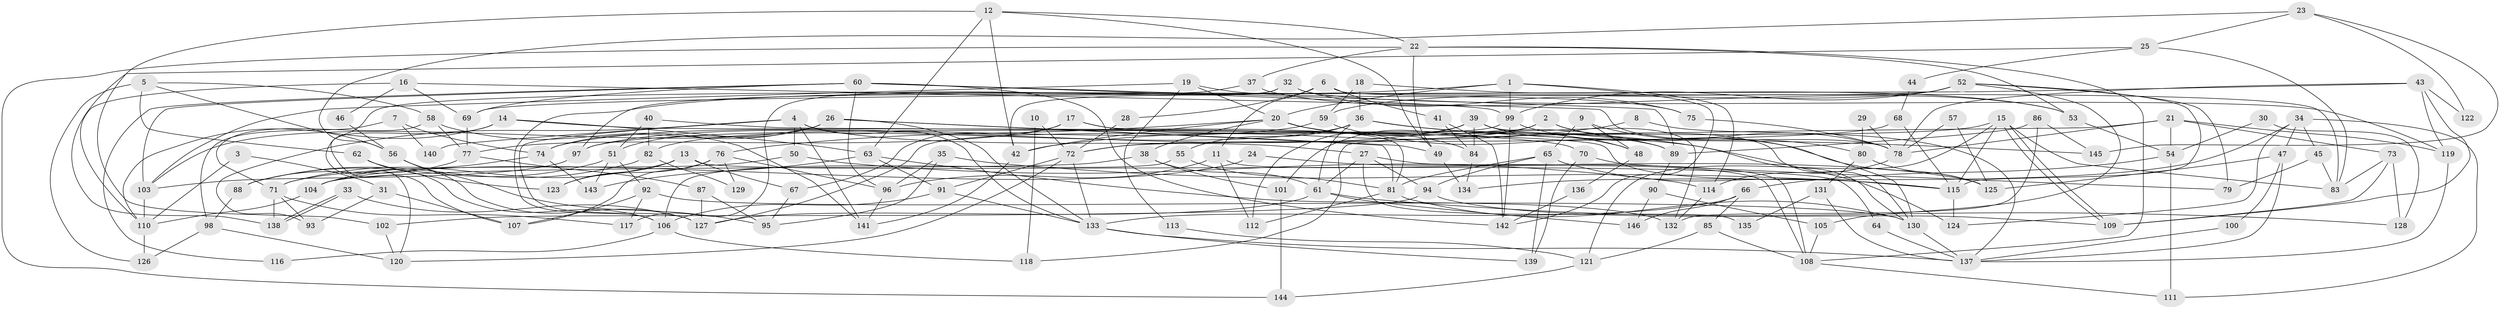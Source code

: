 // Generated by graph-tools (version 1.1) at 2025/49/03/09/25 04:49:16]
// undirected, 146 vertices, 292 edges
graph export_dot {
graph [start="1"]
  node [color=gray90,style=filled];
  1;
  2;
  3;
  4;
  5;
  6;
  7;
  8;
  9;
  10;
  11;
  12;
  13;
  14;
  15;
  16;
  17;
  18;
  19;
  20;
  21;
  22;
  23;
  24;
  25;
  26;
  27;
  28;
  29;
  30;
  31;
  32;
  33;
  34;
  35;
  36;
  37;
  38;
  39;
  40;
  41;
  42;
  43;
  44;
  45;
  46;
  47;
  48;
  49;
  50;
  51;
  52;
  53;
  54;
  55;
  56;
  57;
  58;
  59;
  60;
  61;
  62;
  63;
  64;
  65;
  66;
  67;
  68;
  69;
  70;
  71;
  72;
  73;
  74;
  75;
  76;
  77;
  78;
  79;
  80;
  81;
  82;
  83;
  84;
  85;
  86;
  87;
  88;
  89;
  90;
  91;
  92;
  93;
  94;
  95;
  96;
  97;
  98;
  99;
  100;
  101;
  102;
  103;
  104;
  105;
  106;
  107;
  108;
  109;
  110;
  111;
  112;
  113;
  114;
  115;
  116;
  117;
  118;
  119;
  120;
  121;
  122;
  123;
  124;
  125;
  126;
  127;
  128;
  129;
  130;
  131;
  132;
  133;
  134;
  135;
  136;
  137;
  138;
  139;
  140;
  141;
  142;
  143;
  144;
  145;
  146;
  1 -- 106;
  1 -- 99;
  1 -- 20;
  1 -- 114;
  1 -- 142;
  2 -- 78;
  2 -- 72;
  2 -- 101;
  2 -- 130;
  3 -- 31;
  3 -- 110;
  4 -- 133;
  4 -- 141;
  4 -- 27;
  4 -- 50;
  4 -- 93;
  4 -- 127;
  4 -- 140;
  5 -- 56;
  5 -- 58;
  5 -- 62;
  5 -- 126;
  6 -- 11;
  6 -- 83;
  6 -- 28;
  6 -- 41;
  7 -- 74;
  7 -- 98;
  7 -- 140;
  8 -- 137;
  8 -- 42;
  9 -- 65;
  9 -- 48;
  9 -- 80;
  10 -- 72;
  10 -- 118;
  11 -- 96;
  11 -- 108;
  11 -- 112;
  12 -- 63;
  12 -- 49;
  12 -- 22;
  12 -- 42;
  12 -- 102;
  13 -- 71;
  13 -- 123;
  13 -- 64;
  13 -- 67;
  14 -- 110;
  14 -- 107;
  14 -- 63;
  14 -- 70;
  15 -- 115;
  15 -- 109;
  15 -- 109;
  15 -- 83;
  15 -- 97;
  15 -- 121;
  16 -- 110;
  16 -- 69;
  16 -- 46;
  16 -- 78;
  17 -- 89;
  17 -- 81;
  17 -- 67;
  17 -- 77;
  18 -- 36;
  18 -- 53;
  18 -- 59;
  19 -- 103;
  19 -- 20;
  19 -- 75;
  19 -- 113;
  20 -- 42;
  20 -- 38;
  20 -- 48;
  20 -- 76;
  20 -- 84;
  20 -- 89;
  21 -- 54;
  21 -- 119;
  21 -- 73;
  21 -- 78;
  21 -- 118;
  22 -- 108;
  22 -- 37;
  22 -- 49;
  22 -- 53;
  22 -- 144;
  23 -- 56;
  23 -- 25;
  23 -- 122;
  23 -- 145;
  24 -- 125;
  24 -- 104;
  25 -- 138;
  25 -- 83;
  25 -- 44;
  26 -- 103;
  26 -- 81;
  26 -- 49;
  26 -- 51;
  26 -- 74;
  26 -- 133;
  27 -- 94;
  27 -- 61;
  27 -- 108;
  27 -- 135;
  28 -- 72;
  29 -- 78;
  29 -- 80;
  30 -- 128;
  30 -- 54;
  31 -- 107;
  31 -- 93;
  32 -- 119;
  32 -- 75;
  32 -- 42;
  32 -- 117;
  33 -- 138;
  33 -- 138;
  33 -- 127;
  34 -- 134;
  34 -- 124;
  34 -- 45;
  34 -- 47;
  34 -- 111;
  35 -- 95;
  35 -- 115;
  35 -- 96;
  36 -- 82;
  36 -- 130;
  36 -- 55;
  36 -- 61;
  36 -- 145;
  37 -- 97;
  37 -- 53;
  38 -- 61;
  38 -- 101;
  38 -- 104;
  39 -- 84;
  39 -- 132;
  39 -- 48;
  39 -- 97;
  39 -- 112;
  39 -- 130;
  40 -- 51;
  40 -- 115;
  40 -- 82;
  41 -- 142;
  41 -- 84;
  42 -- 141;
  43 -- 78;
  43 -- 109;
  43 -- 69;
  43 -- 119;
  43 -- 122;
  44 -- 68;
  45 -- 83;
  45 -- 79;
  46 -- 56;
  47 -- 137;
  47 -- 100;
  47 -- 125;
  48 -- 136;
  49 -- 134;
  50 -- 114;
  50 -- 71;
  51 -- 143;
  51 -- 88;
  51 -- 92;
  52 -- 99;
  52 -- 59;
  52 -- 79;
  52 -- 105;
  52 -- 115;
  52 -- 120;
  53 -- 54;
  54 -- 111;
  54 -- 66;
  55 -- 81;
  55 -- 106;
  56 -- 127;
  56 -- 95;
  57 -- 78;
  57 -- 125;
  58 -- 141;
  58 -- 71;
  58 -- 77;
  59 -- 74;
  59 -- 124;
  60 -- 99;
  60 -- 69;
  60 -- 89;
  60 -- 96;
  60 -- 103;
  60 -- 116;
  60 -- 142;
  61 -- 127;
  61 -- 128;
  61 -- 146;
  62 -- 106;
  62 -- 123;
  63 -- 132;
  63 -- 91;
  63 -- 143;
  64 -- 137;
  65 -- 81;
  65 -- 139;
  65 -- 94;
  65 -- 115;
  66 -- 146;
  66 -- 85;
  66 -- 133;
  67 -- 95;
  68 -- 115;
  68 -- 72;
  69 -- 77;
  70 -- 79;
  70 -- 139;
  71 -- 117;
  71 -- 93;
  71 -- 138;
  72 -- 91;
  72 -- 133;
  72 -- 120;
  73 -- 109;
  73 -- 83;
  73 -- 128;
  74 -- 104;
  74 -- 143;
  75 -- 78;
  76 -- 96;
  76 -- 107;
  76 -- 123;
  76 -- 129;
  77 -- 87;
  77 -- 88;
  78 -- 114;
  80 -- 125;
  80 -- 131;
  81 -- 112;
  81 -- 130;
  82 -- 88;
  82 -- 129;
  84 -- 134;
  85 -- 121;
  85 -- 108;
  86 -- 89;
  86 -- 145;
  86 -- 132;
  87 -- 127;
  87 -- 95;
  88 -- 98;
  89 -- 90;
  90 -- 105;
  90 -- 146;
  91 -- 133;
  91 -- 106;
  92 -- 130;
  92 -- 107;
  92 -- 117;
  94 -- 102;
  94 -- 109;
  96 -- 141;
  97 -- 103;
  98 -- 120;
  98 -- 126;
  99 -- 127;
  99 -- 142;
  99 -- 125;
  100 -- 137;
  101 -- 144;
  102 -- 120;
  103 -- 110;
  104 -- 110;
  105 -- 108;
  106 -- 116;
  106 -- 118;
  108 -- 111;
  110 -- 126;
  113 -- 121;
  114 -- 132;
  115 -- 124;
  119 -- 137;
  121 -- 144;
  130 -- 137;
  131 -- 137;
  131 -- 135;
  133 -- 137;
  133 -- 139;
  136 -- 142;
}
